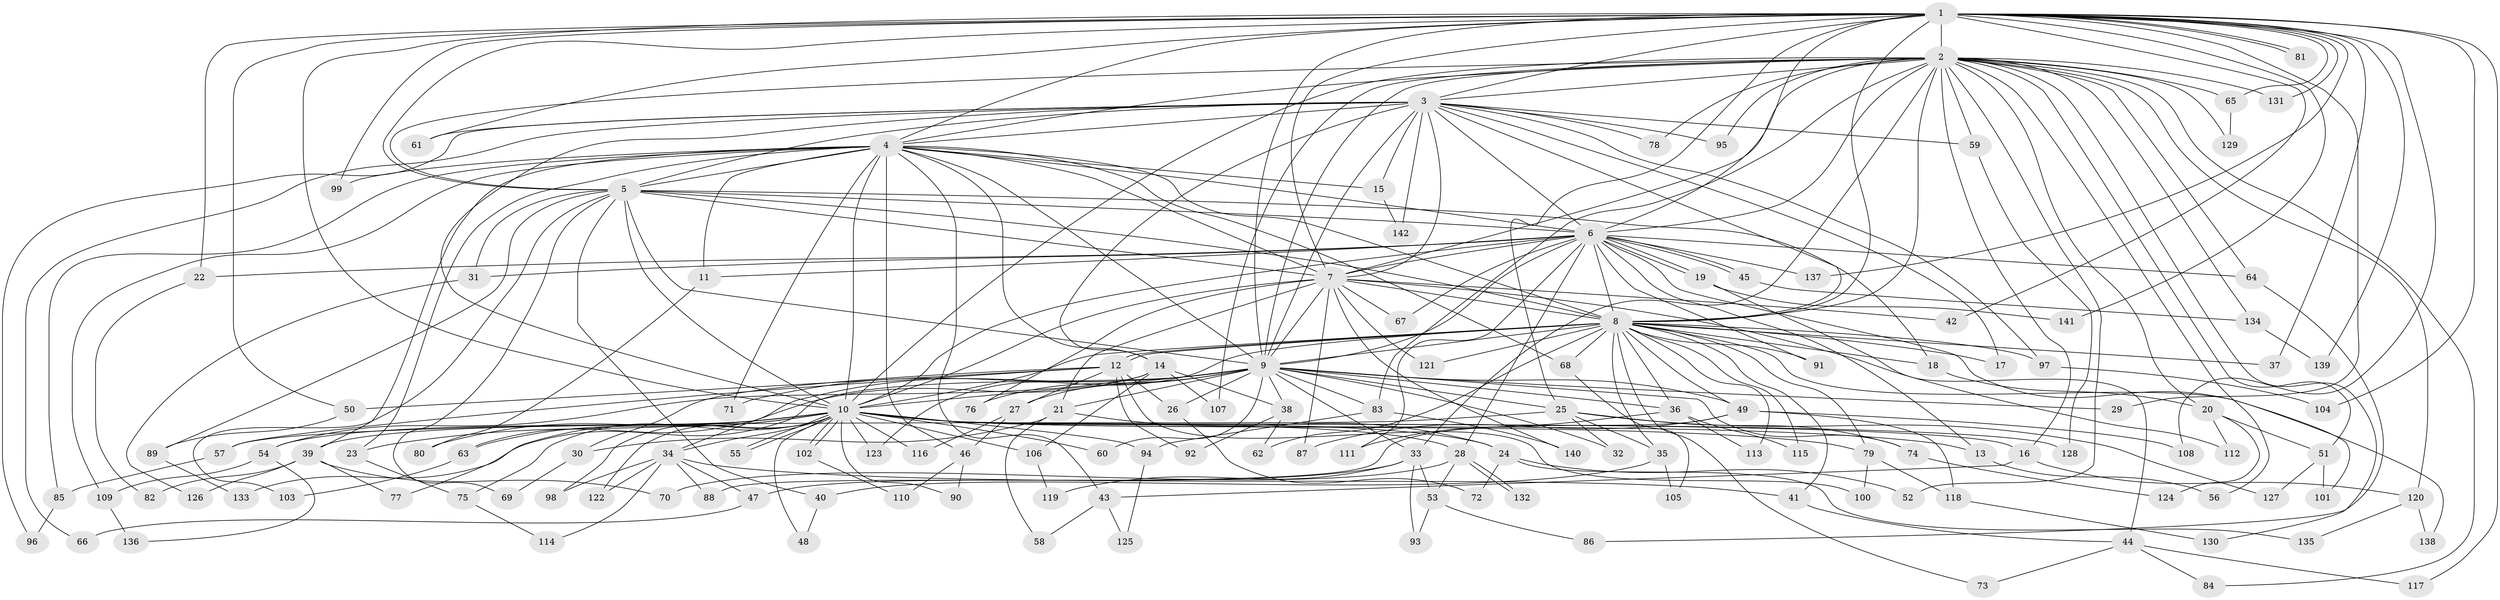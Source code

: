 // coarse degree distribution, {24: 0.019417475728155338, 26: 0.009708737864077669, 33: 0.009708737864077669, 20: 0.009708737864077669, 14: 0.009708737864077669, 23: 0.009708737864077669, 15: 0.009708737864077669, 35: 0.009708737864077669, 3: 0.20388349514563106, 9: 0.038834951456310676, 2: 0.49514563106796117, 6: 0.038834951456310676, 1: 0.009708737864077669, 5: 0.038834951456310676, 8: 0.009708737864077669, 4: 0.07766990291262135}
// Generated by graph-tools (version 1.1) at 2025/51/02/27/25 19:51:48]
// undirected, 142 vertices, 309 edges
graph export_dot {
graph [start="1"]
  node [color=gray90,style=filled];
  1;
  2;
  3;
  4;
  5;
  6;
  7;
  8;
  9;
  10;
  11;
  12;
  13;
  14;
  15;
  16;
  17;
  18;
  19;
  20;
  21;
  22;
  23;
  24;
  25;
  26;
  27;
  28;
  29;
  30;
  31;
  32;
  33;
  34;
  35;
  36;
  37;
  38;
  39;
  40;
  41;
  42;
  43;
  44;
  45;
  46;
  47;
  48;
  49;
  50;
  51;
  52;
  53;
  54;
  55;
  56;
  57;
  58;
  59;
  60;
  61;
  62;
  63;
  64;
  65;
  66;
  67;
  68;
  69;
  70;
  71;
  72;
  73;
  74;
  75;
  76;
  77;
  78;
  79;
  80;
  81;
  82;
  83;
  84;
  85;
  86;
  87;
  88;
  89;
  90;
  91;
  92;
  93;
  94;
  95;
  96;
  97;
  98;
  99;
  100;
  101;
  102;
  103;
  104;
  105;
  106;
  107;
  108;
  109;
  110;
  111;
  112;
  113;
  114;
  115;
  116;
  117;
  118;
  119;
  120;
  121;
  122;
  123;
  124;
  125;
  126;
  127;
  128;
  129;
  130;
  131;
  132;
  133;
  134;
  135;
  136;
  137;
  138;
  139;
  140;
  141;
  142;
  1 -- 2;
  1 -- 3;
  1 -- 4;
  1 -- 5;
  1 -- 6;
  1 -- 7;
  1 -- 8;
  1 -- 9;
  1 -- 10;
  1 -- 22;
  1 -- 25;
  1 -- 29;
  1 -- 37;
  1 -- 42;
  1 -- 50;
  1 -- 61;
  1 -- 65;
  1 -- 81;
  1 -- 81;
  1 -- 99;
  1 -- 104;
  1 -- 108;
  1 -- 117;
  1 -- 131;
  1 -- 137;
  1 -- 139;
  1 -- 141;
  2 -- 3;
  2 -- 4;
  2 -- 5;
  2 -- 6;
  2 -- 7;
  2 -- 8;
  2 -- 9;
  2 -- 10;
  2 -- 16;
  2 -- 20;
  2 -- 33;
  2 -- 51;
  2 -- 52;
  2 -- 56;
  2 -- 59;
  2 -- 64;
  2 -- 65;
  2 -- 78;
  2 -- 83;
  2 -- 84;
  2 -- 95;
  2 -- 107;
  2 -- 120;
  2 -- 129;
  2 -- 130;
  2 -- 131;
  2 -- 134;
  3 -- 4;
  3 -- 5;
  3 -- 6;
  3 -- 7;
  3 -- 8;
  3 -- 9;
  3 -- 10;
  3 -- 14;
  3 -- 15;
  3 -- 17;
  3 -- 59;
  3 -- 61;
  3 -- 66;
  3 -- 78;
  3 -- 95;
  3 -- 96;
  3 -- 97;
  3 -- 142;
  4 -- 5;
  4 -- 6;
  4 -- 7;
  4 -- 8;
  4 -- 9;
  4 -- 10;
  4 -- 11;
  4 -- 14;
  4 -- 15;
  4 -- 23;
  4 -- 39;
  4 -- 43;
  4 -- 46;
  4 -- 68;
  4 -- 71;
  4 -- 85;
  4 -- 99;
  4 -- 109;
  5 -- 6;
  5 -- 7;
  5 -- 8;
  5 -- 9;
  5 -- 10;
  5 -- 18;
  5 -- 31;
  5 -- 40;
  5 -- 69;
  5 -- 89;
  5 -- 103;
  6 -- 7;
  6 -- 8;
  6 -- 9;
  6 -- 10;
  6 -- 11;
  6 -- 13;
  6 -- 19;
  6 -- 19;
  6 -- 22;
  6 -- 28;
  6 -- 31;
  6 -- 45;
  6 -- 45;
  6 -- 64;
  6 -- 67;
  6 -- 91;
  6 -- 101;
  6 -- 111;
  6 -- 137;
  7 -- 8;
  7 -- 9;
  7 -- 10;
  7 -- 21;
  7 -- 42;
  7 -- 67;
  7 -- 76;
  7 -- 87;
  7 -- 112;
  7 -- 121;
  7 -- 140;
  8 -- 9;
  8 -- 10;
  8 -- 12;
  8 -- 12;
  8 -- 17;
  8 -- 18;
  8 -- 35;
  8 -- 36;
  8 -- 37;
  8 -- 41;
  8 -- 49;
  8 -- 62;
  8 -- 68;
  8 -- 73;
  8 -- 79;
  8 -- 91;
  8 -- 97;
  8 -- 113;
  8 -- 115;
  8 -- 121;
  8 -- 123;
  8 -- 138;
  9 -- 10;
  9 -- 21;
  9 -- 25;
  9 -- 26;
  9 -- 27;
  9 -- 29;
  9 -- 32;
  9 -- 33;
  9 -- 36;
  9 -- 38;
  9 -- 49;
  9 -- 60;
  9 -- 63;
  9 -- 71;
  9 -- 74;
  9 -- 76;
  9 -- 77;
  9 -- 83;
  10 -- 13;
  10 -- 16;
  10 -- 23;
  10 -- 24;
  10 -- 28;
  10 -- 34;
  10 -- 39;
  10 -- 48;
  10 -- 54;
  10 -- 55;
  10 -- 55;
  10 -- 60;
  10 -- 63;
  10 -- 75;
  10 -- 79;
  10 -- 80;
  10 -- 90;
  10 -- 94;
  10 -- 98;
  10 -- 102;
  10 -- 102;
  10 -- 106;
  10 -- 116;
  10 -- 122;
  10 -- 123;
  10 -- 128;
  10 -- 133;
  11 -- 80;
  12 -- 26;
  12 -- 27;
  12 -- 30;
  12 -- 50;
  12 -- 57;
  12 -- 92;
  12 -- 100;
  13 -- 56;
  14 -- 34;
  14 -- 38;
  14 -- 54;
  14 -- 106;
  14 -- 107;
  15 -- 142;
  16 -- 43;
  16 -- 120;
  18 -- 20;
  19 -- 44;
  19 -- 141;
  20 -- 51;
  20 -- 112;
  20 -- 124;
  21 -- 24;
  21 -- 30;
  21 -- 58;
  22 -- 82;
  23 -- 75;
  24 -- 52;
  24 -- 72;
  24 -- 135;
  25 -- 32;
  25 -- 35;
  25 -- 57;
  25 -- 74;
  25 -- 127;
  26 -- 72;
  27 -- 46;
  27 -- 116;
  28 -- 53;
  28 -- 70;
  28 -- 132;
  28 -- 132;
  30 -- 69;
  31 -- 126;
  33 -- 47;
  33 -- 53;
  33 -- 93;
  33 -- 119;
  34 -- 41;
  34 -- 47;
  34 -- 88;
  34 -- 98;
  34 -- 114;
  34 -- 122;
  35 -- 40;
  35 -- 105;
  36 -- 111;
  36 -- 113;
  36 -- 115;
  38 -- 62;
  38 -- 92;
  39 -- 70;
  39 -- 77;
  39 -- 82;
  39 -- 126;
  40 -- 48;
  41 -- 44;
  43 -- 58;
  43 -- 125;
  44 -- 73;
  44 -- 84;
  44 -- 117;
  45 -- 134;
  46 -- 90;
  46 -- 110;
  47 -- 66;
  49 -- 87;
  49 -- 88;
  49 -- 108;
  49 -- 118;
  50 -- 89;
  51 -- 101;
  51 -- 127;
  53 -- 86;
  53 -- 93;
  54 -- 109;
  54 -- 136;
  57 -- 85;
  59 -- 128;
  63 -- 103;
  64 -- 86;
  65 -- 129;
  68 -- 105;
  74 -- 124;
  75 -- 114;
  79 -- 100;
  79 -- 118;
  83 -- 94;
  83 -- 140;
  85 -- 96;
  89 -- 133;
  94 -- 125;
  97 -- 104;
  102 -- 110;
  106 -- 119;
  109 -- 136;
  118 -- 130;
  120 -- 135;
  120 -- 138;
  134 -- 139;
}
